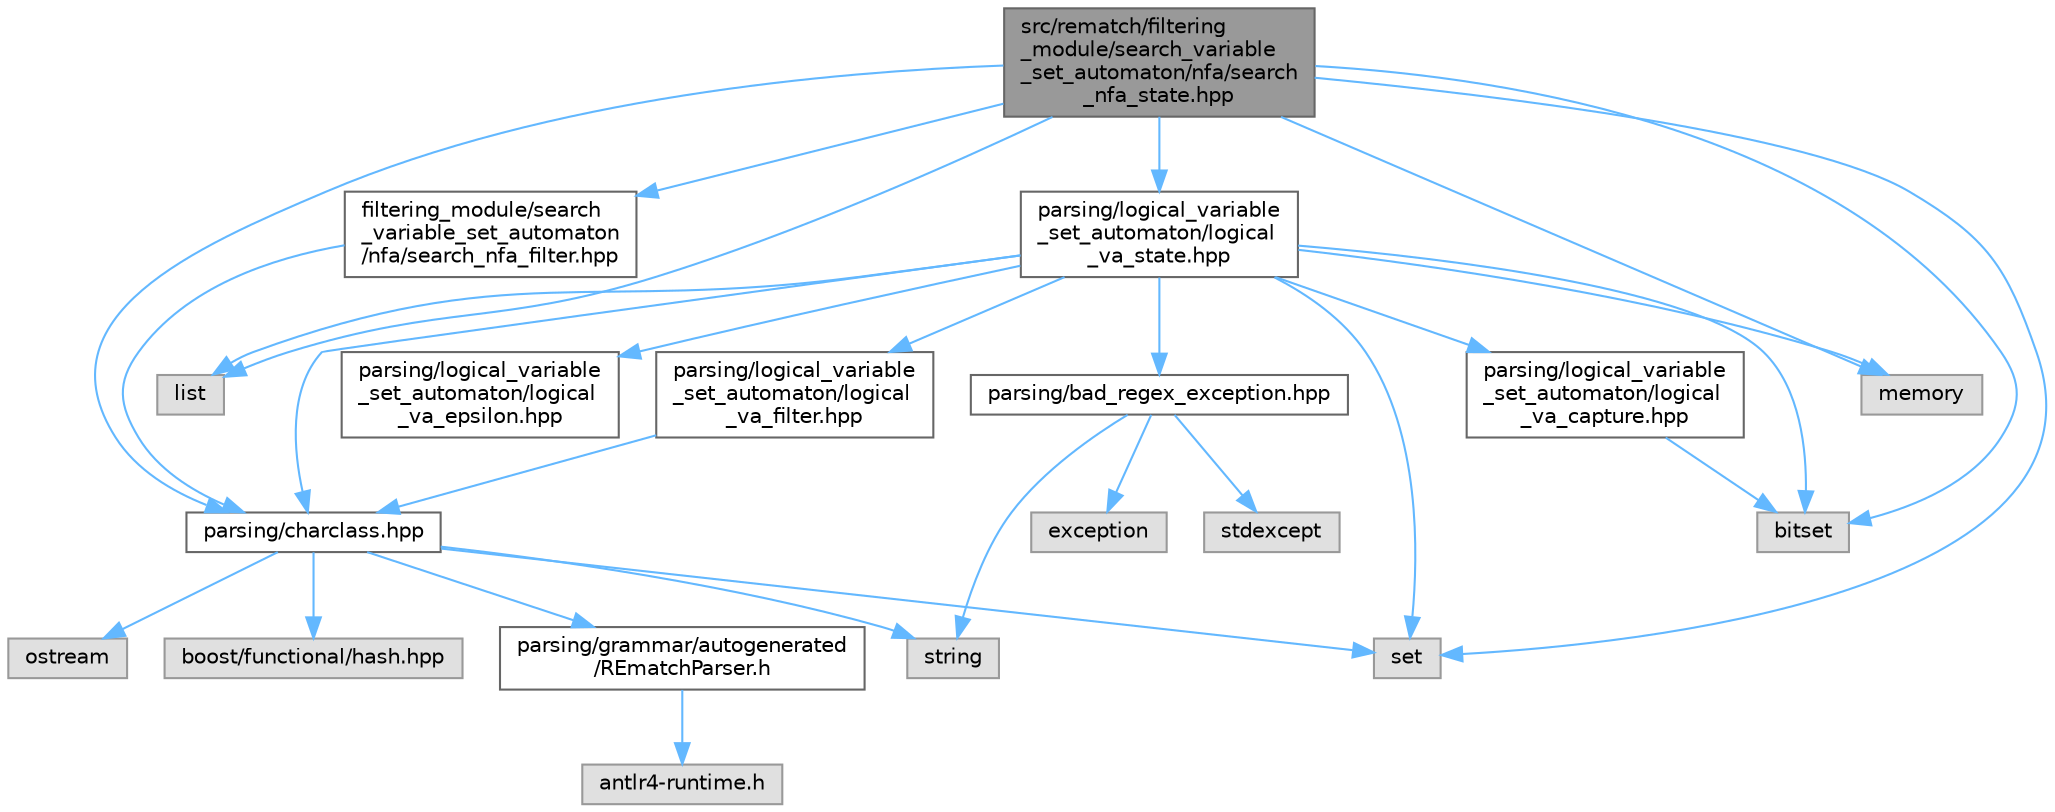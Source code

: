 digraph "src/rematch/filtering_module/search_variable_set_automaton/nfa/search_nfa_state.hpp"
{
 // LATEX_PDF_SIZE
  bgcolor="transparent";
  edge [fontname=Helvetica,fontsize=10,labelfontname=Helvetica,labelfontsize=10];
  node [fontname=Helvetica,fontsize=10,shape=box,height=0.2,width=0.4];
  Node1 [label="src/rematch/filtering\l_module/search_variable\l_set_automaton/nfa/search\l_nfa_state.hpp",height=0.2,width=0.4,color="gray40", fillcolor="grey60", style="filled", fontcolor="black",tooltip=" "];
  Node1 -> Node2 [color="steelblue1",style="solid"];
  Node2 [label="list",height=0.2,width=0.4,color="grey60", fillcolor="#E0E0E0", style="filled",tooltip=" "];
  Node1 -> Node3 [color="steelblue1",style="solid"];
  Node3 [label="set",height=0.2,width=0.4,color="grey60", fillcolor="#E0E0E0", style="filled",tooltip=" "];
  Node1 -> Node4 [color="steelblue1",style="solid"];
  Node4 [label="bitset",height=0.2,width=0.4,color="grey60", fillcolor="#E0E0E0", style="filled",tooltip=" "];
  Node1 -> Node5 [color="steelblue1",style="solid"];
  Node5 [label="memory",height=0.2,width=0.4,color="grey60", fillcolor="#E0E0E0", style="filled",tooltip=" "];
  Node1 -> Node6 [color="steelblue1",style="solid"];
  Node6 [label="parsing/charclass.hpp",height=0.2,width=0.4,color="grey40", fillcolor="white", style="filled",URL="$d7/d6c/charclass_8hpp.html",tooltip=" "];
  Node6 -> Node3 [color="steelblue1",style="solid"];
  Node6 -> Node7 [color="steelblue1",style="solid"];
  Node7 [label="string",height=0.2,width=0.4,color="grey60", fillcolor="#E0E0E0", style="filled",tooltip=" "];
  Node6 -> Node8 [color="steelblue1",style="solid"];
  Node8 [label="ostream",height=0.2,width=0.4,color="grey60", fillcolor="#E0E0E0", style="filled",tooltip=" "];
  Node6 -> Node9 [color="steelblue1",style="solid"];
  Node9 [label="boost/functional/hash.hpp",height=0.2,width=0.4,color="grey60", fillcolor="#E0E0E0", style="filled",tooltip=" "];
  Node6 -> Node10 [color="steelblue1",style="solid"];
  Node10 [label="parsing/grammar/autogenerated\l/REmatchParser.h",height=0.2,width=0.4,color="grey40", fillcolor="white", style="filled",URL="$d8/dea/REmatchParser_8h.html",tooltip=" "];
  Node10 -> Node11 [color="steelblue1",style="solid"];
  Node11 [label="antlr4-runtime.h",height=0.2,width=0.4,color="grey60", fillcolor="#E0E0E0", style="filled",tooltip=" "];
  Node1 -> Node12 [color="steelblue1",style="solid"];
  Node12 [label="parsing/logical_variable\l_set_automaton/logical\l_va_state.hpp",height=0.2,width=0.4,color="grey40", fillcolor="white", style="filled",URL="$db/d4b/logical__va__state_8hpp.html",tooltip=" "];
  Node12 -> Node2 [color="steelblue1",style="solid"];
  Node12 -> Node3 [color="steelblue1",style="solid"];
  Node12 -> Node4 [color="steelblue1",style="solid"];
  Node12 -> Node5 [color="steelblue1",style="solid"];
  Node12 -> Node13 [color="steelblue1",style="solid"];
  Node13 [label="parsing/bad_regex_exception.hpp",height=0.2,width=0.4,color="grey40", fillcolor="white", style="filled",URL="$d8/dc7/bad__regex__exception_8hpp.html",tooltip=" "];
  Node13 -> Node14 [color="steelblue1",style="solid"];
  Node14 [label="exception",height=0.2,width=0.4,color="grey60", fillcolor="#E0E0E0", style="filled",tooltip=" "];
  Node13 -> Node15 [color="steelblue1",style="solid"];
  Node15 [label="stdexcept",height=0.2,width=0.4,color="grey60", fillcolor="#E0E0E0", style="filled",tooltip=" "];
  Node13 -> Node7 [color="steelblue1",style="solid"];
  Node12 -> Node6 [color="steelblue1",style="solid"];
  Node12 -> Node16 [color="steelblue1",style="solid"];
  Node16 [label="parsing/logical_variable\l_set_automaton/logical\l_va_capture.hpp",height=0.2,width=0.4,color="grey40", fillcolor="white", style="filled",URL="$d7/da2/logical__va__capture_8hpp.html",tooltip=" "];
  Node16 -> Node4 [color="steelblue1",style="solid"];
  Node12 -> Node17 [color="steelblue1",style="solid"];
  Node17 [label="parsing/logical_variable\l_set_automaton/logical\l_va_filter.hpp",height=0.2,width=0.4,color="grey40", fillcolor="white", style="filled",URL="$d1/da7/logical__va__filter_8hpp.html",tooltip=" "];
  Node17 -> Node6 [color="steelblue1",style="solid"];
  Node12 -> Node18 [color="steelblue1",style="solid"];
  Node18 [label="parsing/logical_variable\l_set_automaton/logical\l_va_epsilon.hpp",height=0.2,width=0.4,color="grey40", fillcolor="white", style="filled",URL="$da/d75/logical__va__epsilon_8hpp.html",tooltip=" "];
  Node1 -> Node19 [color="steelblue1",style="solid"];
  Node19 [label="filtering_module/search\l_variable_set_automaton\l/nfa/search_nfa_filter.hpp",height=0.2,width=0.4,color="grey40", fillcolor="white", style="filled",URL="$df/dce/search__nfa__filter_8hpp.html",tooltip=" "];
  Node19 -> Node6 [color="steelblue1",style="solid"];
}
